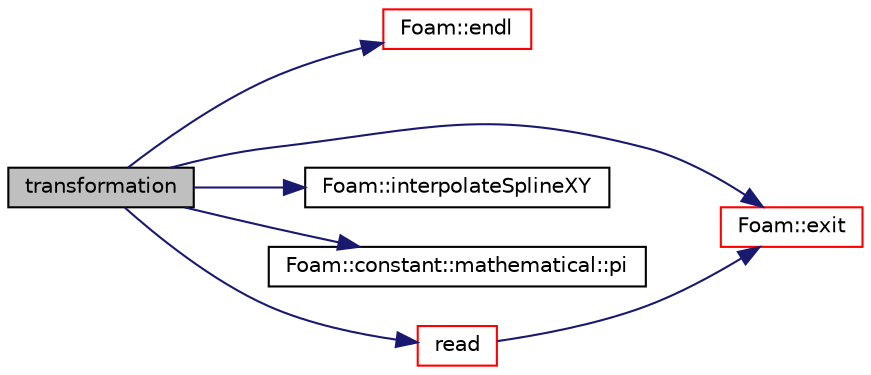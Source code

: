 digraph "transformation"
{
  bgcolor="transparent";
  edge [fontname="Helvetica",fontsize="10",labelfontname="Helvetica",labelfontsize="10"];
  node [fontname="Helvetica",fontsize="10",shape=record];
  rankdir="LR";
  Node79 [label="transformation",height=0.2,width=0.4,color="black", fillcolor="grey75", style="filled", fontcolor="black"];
  Node79 -> Node80 [color="midnightblue",fontsize="10",style="solid",fontname="Helvetica"];
  Node80 [label="Foam::endl",height=0.2,width=0.4,color="red",URL="$a21851.html#a2db8fe02a0d3909e9351bb4275b23ce4",tooltip="Add newline and flush stream. "];
  Node79 -> Node82 [color="midnightblue",fontsize="10",style="solid",fontname="Helvetica"];
  Node82 [label="Foam::exit",height=0.2,width=0.4,color="red",URL="$a21851.html#a06ca7250d8e89caf05243ec094843642"];
  Node79 -> Node129 [color="midnightblue",fontsize="10",style="solid",fontname="Helvetica"];
  Node129 [label="Foam::interpolateSplineXY",height=0.2,width=0.4,color="black",URL="$a21851.html#abdfa03f158ce22a61e7d94d5019072c5"];
  Node79 -> Node130 [color="midnightblue",fontsize="10",style="solid",fontname="Helvetica"];
  Node130 [label="Foam::constant::mathematical::pi",height=0.2,width=0.4,color="black",URL="$a21892.html#a731b8788a4c01586c35266c7ca4fed04"];
  Node79 -> Node131 [color="midnightblue",fontsize="10",style="solid",fontname="Helvetica"];
  Node131 [label="read",height=0.2,width=0.4,color="red",URL="$a22153.html#afeed4512a4be2653bc44cb43a1ae0788",tooltip="Update properties from given dictionary. "];
  Node131 -> Node82 [color="midnightblue",fontsize="10",style="solid",fontname="Helvetica"];
}
